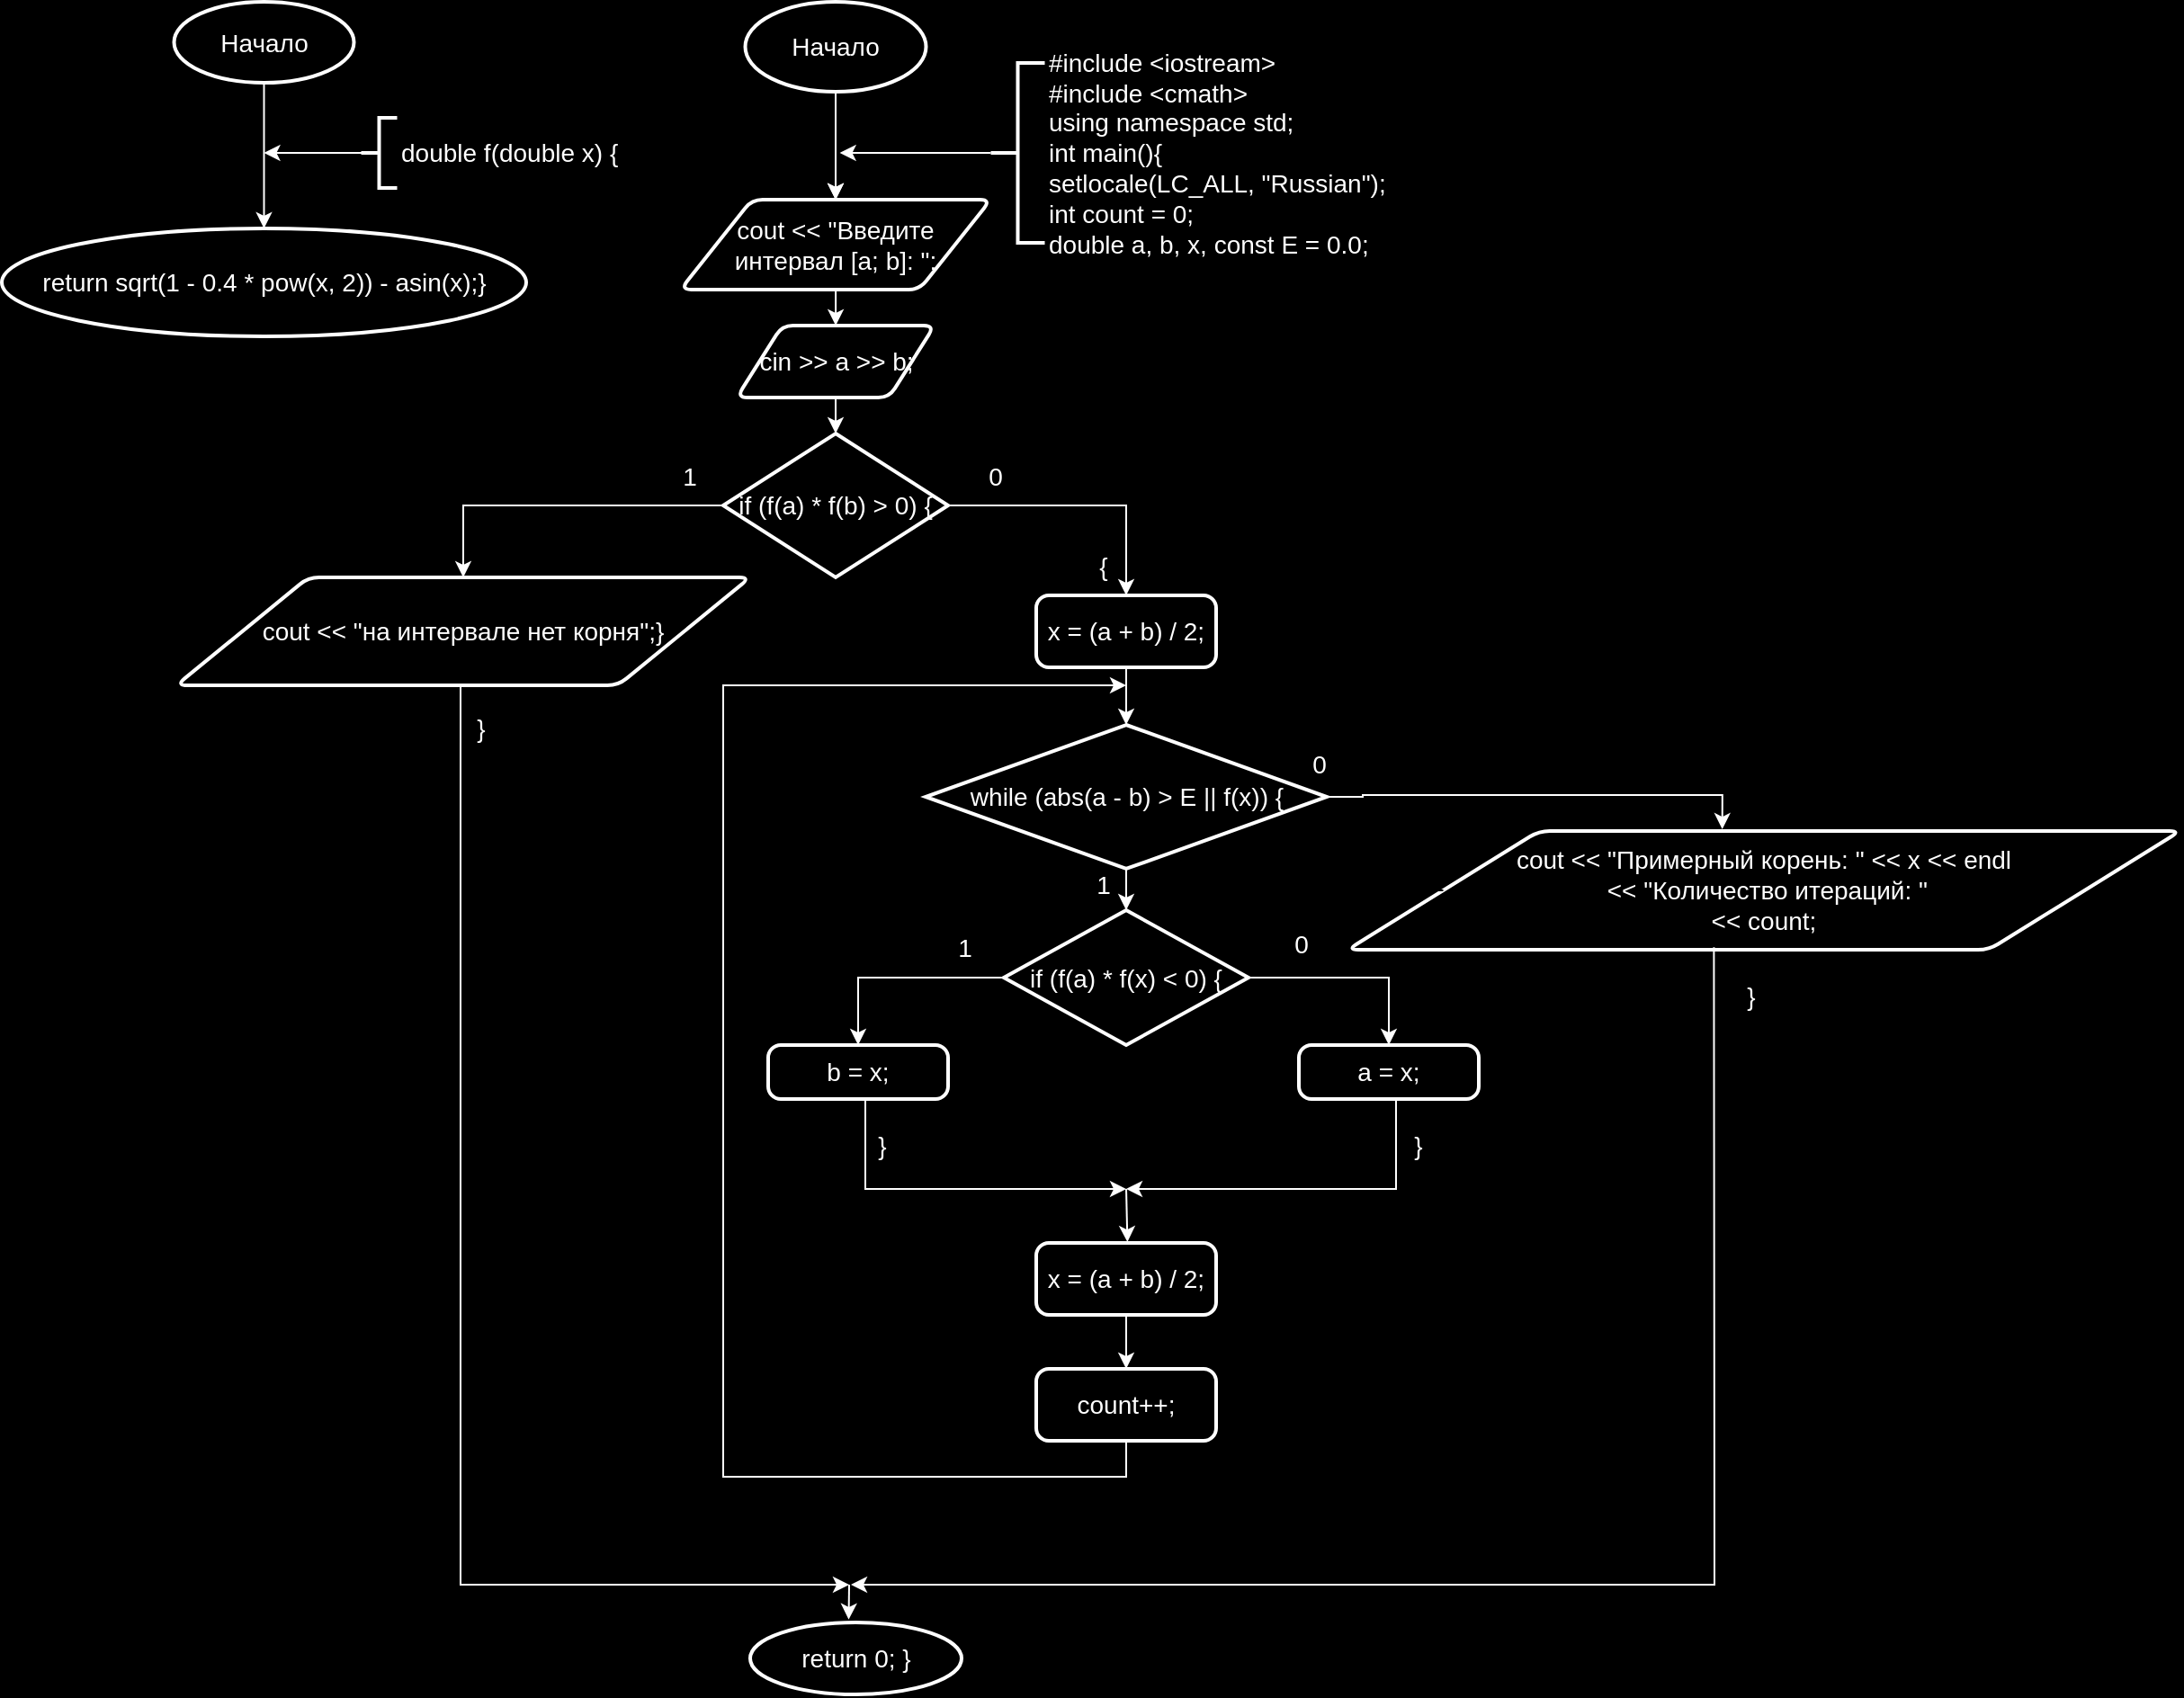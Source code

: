<mxfile version="22.1.11" type="device">
  <diagram id="C5RBs43oDa-KdzZeNtuy" name="Page-1">
    <mxGraphModel dx="2150" dy="1375" grid="0" gridSize="10" guides="1" tooltips="1" connect="0" arrows="1" fold="1" page="0" pageScale="1" pageWidth="827" pageHeight="1169" background="#000000" math="0" shadow="0">
      <root>
        <mxCell id="WIyWlLk6GJQsqaUBKTNV-0" />
        <mxCell id="WIyWlLk6GJQsqaUBKTNV-1" parent="WIyWlLk6GJQsqaUBKTNV-0" />
        <mxCell id="m8PV7o1JYBjTlv_0orPn-4" style="edgeStyle=orthogonalEdgeStyle;rounded=0;orthogonalLoop=1;jettySize=auto;html=1;strokeColor=#FFFFFF;fontColor=#FFFFFF;fontSize=14;fontStyle=0" parent="WIyWlLk6GJQsqaUBKTNV-1" source="m8PV7o1JYBjTlv_0orPn-0" target="m8PV7o1JYBjTlv_0orPn-1" edge="1">
          <mxGeometry relative="1" as="geometry" />
        </mxCell>
        <mxCell id="m8PV7o1JYBjTlv_0orPn-5" style="edgeStyle=orthogonalEdgeStyle;rounded=0;orthogonalLoop=1;jettySize=auto;html=1;strokeColor=#FFFFFF;fontColor=#FFFFFF;fontSize=14;fontStyle=0" parent="WIyWlLk6GJQsqaUBKTNV-1" source="m8PV7o1JYBjTlv_0orPn-0" target="m8PV7o1JYBjTlv_0orPn-1" edge="1">
          <mxGeometry relative="1" as="geometry" />
        </mxCell>
        <mxCell id="m8PV7o1JYBjTlv_0orPn-6" style="edgeStyle=orthogonalEdgeStyle;rounded=0;orthogonalLoop=1;jettySize=auto;html=1;fontColor=#FFFFFF;verticalAlign=middle;strokeColor=#FFFFFF;fontSize=14;fontStyle=0" parent="WIyWlLk6GJQsqaUBKTNV-1" source="m8PV7o1JYBjTlv_0orPn-0" target="m8PV7o1JYBjTlv_0orPn-1" edge="1">
          <mxGeometry relative="1" as="geometry" />
        </mxCell>
        <mxCell id="m8PV7o1JYBjTlv_0orPn-0" value="Начало" style="strokeWidth=2;html=1;shape=mxgraph.flowchart.start_1;whiteSpace=wrap;gradientColor=none;strokeColor=#FFFFFF;fontColor=#FFFFFF;fillColor=none;fontSize=14;fontStyle=0" parent="WIyWlLk6GJQsqaUBKTNV-1" vertex="1">
          <mxGeometry x="202.25" y="-20" width="100.5" height="50" as="geometry" />
        </mxCell>
        <mxCell id="m8PV7o1JYBjTlv_0orPn-81" style="edgeStyle=orthogonalEdgeStyle;rounded=1;sketch=1;hachureGap=4;jiggle=2;curveFitting=1;orthogonalLoop=1;jettySize=auto;html=1;entryX=0.5;entryY=0;entryDx=0;entryDy=0;fontFamily=Architects Daughter;fontSource=https%3A%2F%2Ffonts.googleapis.com%2Fcss%3Ffamily%3DArchitects%2BDaughter;fontSize=14;fontStyle=0" parent="WIyWlLk6GJQsqaUBKTNV-1" source="m8PV7o1JYBjTlv_0orPn-1" target="m8PV7o1JYBjTlv_0orPn-2" edge="1">
          <mxGeometry relative="1" as="geometry" />
        </mxCell>
        <mxCell id="m8PV7o1JYBjTlv_0orPn-82" style="edgeStyle=orthogonalEdgeStyle;rounded=1;hachureGap=4;orthogonalLoop=1;jettySize=auto;html=1;entryX=0.5;entryY=0;entryDx=0;entryDy=0;fontFamily=Architects Daughter;fontSource=https%3A%2F%2Ffonts.googleapis.com%2Fcss%3Ffamily%3DArchitects%2BDaughter;fontSize=14;strokeColor=#FFFFFF;fontStyle=0" parent="WIyWlLk6GJQsqaUBKTNV-1" source="m8PV7o1JYBjTlv_0orPn-1" target="m8PV7o1JYBjTlv_0orPn-2" edge="1">
          <mxGeometry relative="1" as="geometry" />
        </mxCell>
        <mxCell id="m8PV7o1JYBjTlv_0orPn-1" value="cout &amp;lt;&amp;lt; &quot;Введите интервал [a; b]: &quot;;" style="shape=parallelogram;html=1;strokeWidth=2;perimeter=parallelogramPerimeter;whiteSpace=wrap;rounded=1;arcSize=12;size=0.23;strokeColor=#FFFFFF;fontColor=#FFFFFF;fillColor=none;fontSize=14;fontStyle=0" parent="WIyWlLk6GJQsqaUBKTNV-1" vertex="1">
          <mxGeometry x="166.25" y="90" width="172.5" height="50" as="geometry" />
        </mxCell>
        <mxCell id="m8PV7o1JYBjTlv_0orPn-8" value="" style="edgeStyle=orthogonalEdgeStyle;rounded=0;orthogonalLoop=1;jettySize=auto;html=1;strokeColor=#FFFFFF;fontColor=#FFFFFF;fontSize=14;fontStyle=0" parent="WIyWlLk6GJQsqaUBKTNV-1" source="m8PV7o1JYBjTlv_0orPn-2" target="m8PV7o1JYBjTlv_0orPn-7" edge="1">
          <mxGeometry relative="1" as="geometry" />
        </mxCell>
        <mxCell id="m8PV7o1JYBjTlv_0orPn-2" value="cin &amp;gt;&amp;gt; a &amp;gt;&amp;gt; b;" style="shape=parallelogram;html=1;strokeWidth=2;perimeter=parallelogramPerimeter;whiteSpace=wrap;rounded=1;arcSize=12;size=0.23;strokeColor=#FFFFFF;fontColor=#FFFFFF;fillColor=none;fontSize=14;fontStyle=0" parent="WIyWlLk6GJQsqaUBKTNV-1" vertex="1">
          <mxGeometry x="197.5" y="160" width="110" height="40" as="geometry" />
        </mxCell>
        <mxCell id="m8PV7o1JYBjTlv_0orPn-10" style="edgeStyle=orthogonalEdgeStyle;rounded=0;orthogonalLoop=1;jettySize=auto;html=1;entryX=0.5;entryY=0;entryDx=0;entryDy=0;strokeColor=#FFFFFF;fontColor=#FFFFFF;fontSize=14;fontStyle=0" parent="WIyWlLk6GJQsqaUBKTNV-1" source="m8PV7o1JYBjTlv_0orPn-7" target="m8PV7o1JYBjTlv_0orPn-9" edge="1">
          <mxGeometry relative="1" as="geometry">
            <mxPoint x="-60" y="310" as="targetPoint" />
            <Array as="points">
              <mxPoint x="46" y="260" />
            </Array>
          </mxGeometry>
        </mxCell>
        <mxCell id="m8PV7o1JYBjTlv_0orPn-15" style="edgeStyle=orthogonalEdgeStyle;rounded=0;orthogonalLoop=1;jettySize=auto;html=1;exitX=1;exitY=0.5;exitDx=0;exitDy=0;exitPerimeter=0;entryX=0.5;entryY=0;entryDx=0;entryDy=0;strokeColor=#FFFFFF;fontColor=#FFFFFF;fontSize=14;fontStyle=0" parent="WIyWlLk6GJQsqaUBKTNV-1" source="m8PV7o1JYBjTlv_0orPn-7" target="m8PV7o1JYBjTlv_0orPn-14" edge="1">
          <mxGeometry relative="1" as="geometry" />
        </mxCell>
        <mxCell id="m8PV7o1JYBjTlv_0orPn-7" value="if (f(a) * f(b) &amp;gt; 0) {" style="strokeWidth=2;html=1;shape=mxgraph.flowchart.decision;whiteSpace=wrap;strokeColor=#FFFFFF;fontColor=#FFFFFF;fillColor=none;fontSize=14;fontStyle=0" parent="WIyWlLk6GJQsqaUBKTNV-1" vertex="1">
          <mxGeometry x="190" y="220" width="125" height="80" as="geometry" />
        </mxCell>
        <mxCell id="m8PV7o1JYBjTlv_0orPn-63" style="edgeStyle=orthogonalEdgeStyle;rounded=0;orthogonalLoop=1;jettySize=auto;html=1;strokeColor=#FFFFFF;fontColor=#FFFFFF;fontSize=14;fontStyle=0" parent="WIyWlLk6GJQsqaUBKTNV-1" edge="1">
          <mxGeometry relative="1" as="geometry">
            <mxPoint x="260" y="860" as="targetPoint" />
            <mxPoint x="44.003" y="360" as="sourcePoint" />
            <Array as="points">
              <mxPoint x="43.96" y="860" />
            </Array>
          </mxGeometry>
        </mxCell>
        <mxCell id="m8PV7o1JYBjTlv_0orPn-9" value="cout &amp;lt;&amp;lt; &quot;на интервале нет корня&quot;;}" style="shape=parallelogram;html=1;strokeWidth=2;perimeter=parallelogramPerimeter;whiteSpace=wrap;rounded=1;arcSize=12;size=0.23;strokeColor=#FFFFFF;fontColor=#FFFFFF;fillColor=none;fontSize=14;fontStyle=0" parent="WIyWlLk6GJQsqaUBKTNV-1" vertex="1">
          <mxGeometry x="-114" y="300" width="319" height="60" as="geometry" />
        </mxCell>
        <mxCell id="m8PV7o1JYBjTlv_0orPn-13" value="1" style="text;html=1;align=center;verticalAlign=middle;resizable=0;points=[];autosize=1;strokeColor=none;fillColor=none;fontColor=#FFFFFF;fontSize=14;fontStyle=0" parent="WIyWlLk6GJQsqaUBKTNV-1" vertex="1">
          <mxGeometry x="158" y="229" width="26" height="29" as="geometry" />
        </mxCell>
        <mxCell id="m8PV7o1JYBjTlv_0orPn-19" value="" style="edgeStyle=orthogonalEdgeStyle;rounded=0;orthogonalLoop=1;jettySize=auto;html=1;strokeColor=#FFFFFF;fontColor=#FFFFFF;fontSize=14;fontStyle=0" parent="WIyWlLk6GJQsqaUBKTNV-1" source="m8PV7o1JYBjTlv_0orPn-14" target="m8PV7o1JYBjTlv_0orPn-18" edge="1">
          <mxGeometry relative="1" as="geometry" />
        </mxCell>
        <mxCell id="m8PV7o1JYBjTlv_0orPn-14" value="x = (a + b) / 2;" style="rounded=1;whiteSpace=wrap;html=1;absoluteArcSize=1;arcSize=14;strokeWidth=2;strokeColor=#FFFFFF;fontColor=#FFFFFF;fillColor=none;fontSize=14;fontStyle=0" parent="WIyWlLk6GJQsqaUBKTNV-1" vertex="1">
          <mxGeometry x="364" y="310" width="100" height="40" as="geometry" />
        </mxCell>
        <mxCell id="m8PV7o1JYBjTlv_0orPn-16" value="0" style="text;html=1;align=center;verticalAlign=middle;resizable=0;points=[];autosize=1;strokeColor=none;fillColor=none;fontColor=#FFFFFF;fontSize=14;fontStyle=0" parent="WIyWlLk6GJQsqaUBKTNV-1" vertex="1">
          <mxGeometry x="328" y="229" width="26" height="29" as="geometry" />
        </mxCell>
        <mxCell id="m8PV7o1JYBjTlv_0orPn-17" value="{" style="text;html=1;align=center;verticalAlign=middle;resizable=0;points=[];autosize=1;strokeColor=none;fillColor=none;fontColor=#FFFFFF;fontSize=14;fontStyle=0" parent="WIyWlLk6GJQsqaUBKTNV-1" vertex="1">
          <mxGeometry x="389" y="279" width="23" height="29" as="geometry" />
        </mxCell>
        <mxCell id="m8PV7o1JYBjTlv_0orPn-21" value="" style="edgeStyle=orthogonalEdgeStyle;rounded=0;orthogonalLoop=1;jettySize=auto;html=1;strokeColor=#FFFFFF;fontColor=#FFFFFF;fontSize=14;fontStyle=0" parent="WIyWlLk6GJQsqaUBKTNV-1" source="m8PV7o1JYBjTlv_0orPn-18" target="m8PV7o1JYBjTlv_0orPn-20" edge="1">
          <mxGeometry relative="1" as="geometry" />
        </mxCell>
        <mxCell id="m8PV7o1JYBjTlv_0orPn-83" style="edgeStyle=orthogonalEdgeStyle;rounded=0;hachureGap=4;orthogonalLoop=1;jettySize=auto;html=1;fontFamily=Architects Daughter;fontSource=https%3A%2F%2Ffonts.googleapis.com%2Fcss%3Ffamily%3DArchitects%2BDaughter;fontSize=16;entryX=0.45;entryY=-0.015;entryDx=0;entryDy=0;entryPerimeter=0;fontColor=#FFFFFF;strokeColor=#FFFFFF;" parent="WIyWlLk6GJQsqaUBKTNV-1" source="m8PV7o1JYBjTlv_0orPn-18" target="m8PV7o1JYBjTlv_0orPn-59" edge="1">
          <mxGeometry relative="1" as="geometry">
            <mxPoint x="733" y="421" as="targetPoint" />
          </mxGeometry>
        </mxCell>
        <mxCell id="m8PV7o1JYBjTlv_0orPn-18" value="while (abs(a - b) &amp;gt; E || f(x)) {" style="strokeWidth=2;html=1;shape=mxgraph.flowchart.decision;whiteSpace=wrap;strokeColor=#FFFFFF;fontColor=#FFFFFF;fillColor=none;fontSize=14;fontStyle=0" parent="WIyWlLk6GJQsqaUBKTNV-1" vertex="1">
          <mxGeometry x="302.5" y="382" width="223" height="80" as="geometry" />
        </mxCell>
        <mxCell id="m8PV7o1JYBjTlv_0orPn-24" style="edgeStyle=orthogonalEdgeStyle;rounded=0;orthogonalLoop=1;jettySize=auto;html=1;exitX=0;exitY=0.5;exitDx=0;exitDy=0;exitPerimeter=0;entryX=0.5;entryY=0;entryDx=0;entryDy=0;strokeColor=#FFFFFF;fontColor=#FFFFFF;fontSize=14;fontStyle=0" parent="WIyWlLk6GJQsqaUBKTNV-1" source="m8PV7o1JYBjTlv_0orPn-20" target="m8PV7o1JYBjTlv_0orPn-23" edge="1">
          <mxGeometry relative="1" as="geometry" />
        </mxCell>
        <mxCell id="m8PV7o1JYBjTlv_0orPn-27" style="edgeStyle=orthogonalEdgeStyle;rounded=0;orthogonalLoop=1;jettySize=auto;html=1;exitX=1;exitY=0.5;exitDx=0;exitDy=0;exitPerimeter=0;entryX=0.5;entryY=0;entryDx=0;entryDy=0;strokeColor=#FFFFFF;fontColor=#FFFFFF;fontSize=14;fontStyle=0" parent="WIyWlLk6GJQsqaUBKTNV-1" source="m8PV7o1JYBjTlv_0orPn-20" target="m8PV7o1JYBjTlv_0orPn-26" edge="1">
          <mxGeometry relative="1" as="geometry" />
        </mxCell>
        <mxCell id="m8PV7o1JYBjTlv_0orPn-20" value="if (f(a) * f(x) &amp;lt; 0) {" style="strokeWidth=2;html=1;shape=mxgraph.flowchart.decision;whiteSpace=wrap;strokeColor=#FFFFFF;fontColor=#FFFFFF;fillColor=none;fontSize=14;fontStyle=0" parent="WIyWlLk6GJQsqaUBKTNV-1" vertex="1">
          <mxGeometry x="346" y="485" width="136" height="75" as="geometry" />
        </mxCell>
        <mxCell id="m8PV7o1JYBjTlv_0orPn-22" value="1" style="text;html=1;align=center;verticalAlign=middle;resizable=0;points=[];autosize=1;strokeColor=none;fillColor=none;fontColor=#FFFFFF;fontSize=14;fontStyle=0" parent="WIyWlLk6GJQsqaUBKTNV-1" vertex="1">
          <mxGeometry x="388" y="456" width="26" height="29" as="geometry" />
        </mxCell>
        <mxCell id="m8PV7o1JYBjTlv_0orPn-42" style="edgeStyle=orthogonalEdgeStyle;rounded=0;orthogonalLoop=1;jettySize=auto;html=1;strokeColor=#FFFFFF;fontColor=#FFFFFF;fontSize=14;fontStyle=0" parent="WIyWlLk6GJQsqaUBKTNV-1" edge="1">
          <mxGeometry relative="1" as="geometry">
            <mxPoint x="414" y="640" as="targetPoint" />
            <mxPoint x="269" y="590" as="sourcePoint" />
            <Array as="points">
              <mxPoint x="269" y="640" />
            </Array>
          </mxGeometry>
        </mxCell>
        <mxCell id="m8PV7o1JYBjTlv_0orPn-23" value="b = x;" style="rounded=1;whiteSpace=wrap;html=1;absoluteArcSize=1;arcSize=14;strokeWidth=2;strokeColor=#FFFFFF;fontColor=#FFFFFF;fillColor=none;fontSize=14;fontStyle=0" parent="WIyWlLk6GJQsqaUBKTNV-1" vertex="1">
          <mxGeometry x="215" y="560" width="100" height="30" as="geometry" />
        </mxCell>
        <mxCell id="m8PV7o1JYBjTlv_0orPn-25" value="1" style="text;html=1;align=center;verticalAlign=middle;resizable=0;points=[];autosize=1;strokeColor=none;fillColor=none;fontColor=#FFFFFF;fontSize=14;fontStyle=0" parent="WIyWlLk6GJQsqaUBKTNV-1" vertex="1">
          <mxGeometry x="310.5" y="491" width="26" height="29" as="geometry" />
        </mxCell>
        <mxCell id="m8PV7o1JYBjTlv_0orPn-43" style="edgeStyle=orthogonalEdgeStyle;rounded=0;orthogonalLoop=1;jettySize=auto;html=1;strokeColor=#FFFFFF;fontColor=#FFFFFF;fontSize=14;fontStyle=0" parent="WIyWlLk6GJQsqaUBKTNV-1" edge="1">
          <mxGeometry relative="1" as="geometry">
            <mxPoint x="414" y="640" as="targetPoint" />
            <mxPoint x="564" y="590" as="sourcePoint" />
            <Array as="points">
              <mxPoint x="564" y="640" />
            </Array>
          </mxGeometry>
        </mxCell>
        <mxCell id="m8PV7o1JYBjTlv_0orPn-26" value="a = x;" style="rounded=1;whiteSpace=wrap;html=1;absoluteArcSize=1;arcSize=14;strokeWidth=2;strokeColor=#FFFFFF;fontColor=#FFFFFF;fillColor=none;fontSize=14;fontStyle=0" parent="WIyWlLk6GJQsqaUBKTNV-1" vertex="1">
          <mxGeometry x="510" y="560" width="100" height="30" as="geometry" />
        </mxCell>
        <mxCell id="m8PV7o1JYBjTlv_0orPn-28" value="0" style="text;html=1;align=center;verticalAlign=middle;resizable=0;points=[];autosize=1;strokeColor=none;fillColor=none;fontColor=#FFFFFF;fontSize=14;fontStyle=0" parent="WIyWlLk6GJQsqaUBKTNV-1" vertex="1">
          <mxGeometry x="498" y="489" width="26" height="29" as="geometry" />
        </mxCell>
        <mxCell id="m8PV7o1JYBjTlv_0orPn-47" style="edgeStyle=orthogonalEdgeStyle;rounded=0;orthogonalLoop=1;jettySize=auto;html=1;strokeColor=#FFFFFF;fontColor=#FFFFFF;fontSize=14;fontStyle=0" parent="WIyWlLk6GJQsqaUBKTNV-1" source="m8PV7o1JYBjTlv_0orPn-44" target="m8PV7o1JYBjTlv_0orPn-45" edge="1">
          <mxGeometry relative="1" as="geometry" />
        </mxCell>
        <mxCell id="m8PV7o1JYBjTlv_0orPn-44" value="x = (a + b) / 2;" style="rounded=1;whiteSpace=wrap;html=1;absoluteArcSize=1;arcSize=14;strokeWidth=2;strokeColor=#FFFFFF;fontColor=#FFFFFF;fillColor=none;fontSize=14;fontStyle=0" parent="WIyWlLk6GJQsqaUBKTNV-1" vertex="1">
          <mxGeometry x="364" y="670" width="100" height="40" as="geometry" />
        </mxCell>
        <mxCell id="m8PV7o1JYBjTlv_0orPn-56" style="edgeStyle=orthogonalEdgeStyle;rounded=0;orthogonalLoop=1;jettySize=auto;html=1;exitX=0.5;exitY=1;exitDx=0;exitDy=0;strokeColor=#FFFFFF;fontColor=#FFFFFF;fontSize=14;fontStyle=0" parent="WIyWlLk6GJQsqaUBKTNV-1" source="m8PV7o1JYBjTlv_0orPn-45" edge="1">
          <mxGeometry relative="1" as="geometry">
            <mxPoint x="414" y="360" as="targetPoint" />
            <Array as="points">
              <mxPoint x="414" y="800" />
              <mxPoint x="190" y="800" />
              <mxPoint x="190" y="360" />
            </Array>
          </mxGeometry>
        </mxCell>
        <mxCell id="m8PV7o1JYBjTlv_0orPn-45" value="count++;" style="rounded=1;whiteSpace=wrap;html=1;absoluteArcSize=1;arcSize=14;strokeWidth=2;strokeColor=#FFFFFF;fontColor=#FFFFFF;fillColor=none;fontSize=14;fontStyle=0" parent="WIyWlLk6GJQsqaUBKTNV-1" vertex="1">
          <mxGeometry x="364" y="740" width="100" height="40" as="geometry" />
        </mxCell>
        <mxCell id="m8PV7o1JYBjTlv_0orPn-51" style="edgeStyle=orthogonalEdgeStyle;rounded=0;orthogonalLoop=1;jettySize=auto;html=1;entryX=0.507;entryY=-0.011;entryDx=0;entryDy=0;entryPerimeter=0;strokeColor=#FFFFFF;fontColor=#FFFFFF;fontSize=14;fontStyle=0" parent="WIyWlLk6GJQsqaUBKTNV-1" target="m8PV7o1JYBjTlv_0orPn-44" edge="1">
          <mxGeometry relative="1" as="geometry">
            <mxPoint x="414.011" y="640" as="sourcePoint" />
          </mxGeometry>
        </mxCell>
        <mxCell id="m8PV7o1JYBjTlv_0orPn-52" value="}" style="text;html=1;align=center;verticalAlign=middle;resizable=0;points=[];autosize=1;strokeColor=none;fillColor=none;fontColor=#FFFFFF;fontSize=14;fontStyle=0" parent="WIyWlLk6GJQsqaUBKTNV-1" vertex="1">
          <mxGeometry x="266.5" y="601" width="23" height="29" as="geometry" />
        </mxCell>
        <mxCell id="m8PV7o1JYBjTlv_0orPn-53" value="}" style="text;html=1;align=center;verticalAlign=middle;resizable=0;points=[];autosize=1;strokeColor=none;fillColor=none;fontColor=#FFFFFF;fontSize=14;fontStyle=0" parent="WIyWlLk6GJQsqaUBKTNV-1" vertex="1">
          <mxGeometry x="564" y="601" width="23" height="29" as="geometry" />
        </mxCell>
        <mxCell id="m8PV7o1JYBjTlv_0orPn-64" style="edgeStyle=orthogonalEdgeStyle;rounded=0;orthogonalLoop=1;jettySize=auto;html=1;strokeColor=#FFFFFF;fontColor=#FFFFFF;fontSize=14;fontStyle=0;exitX=0.44;exitY=0.98;exitDx=0;exitDy=0;exitPerimeter=0;" parent="WIyWlLk6GJQsqaUBKTNV-1" source="m8PV7o1JYBjTlv_0orPn-59" edge="1">
          <mxGeometry relative="1" as="geometry">
            <mxPoint x="261" y="860" as="targetPoint" />
            <Array as="points">
              <mxPoint x="741" y="509" />
              <mxPoint x="741" y="860" />
            </Array>
            <mxPoint x="706" y="507" as="sourcePoint" />
          </mxGeometry>
        </mxCell>
        <mxCell id="m8PV7o1JYBjTlv_0orPn-59" value="cout &amp;lt;&amp;lt; &quot;Примерный корень: &quot; &amp;lt;&amp;lt; x &amp;lt;&amp;lt; endl&lt;br&gt;&amp;nbsp;&amp;lt;&amp;lt; &quot;Количество итераций: &quot; &lt;br style=&quot;font-size: 14px;&quot;&gt;&amp;lt;&amp;lt; count;" style="shape=parallelogram;html=1;strokeWidth=2;perimeter=parallelogramPerimeter;whiteSpace=wrap;rounded=1;arcSize=12;size=0.23;strokeColor=#FFFFFF;fontColor=#FFFFFF;fillColor=none;fontSize=14;fontStyle=0" parent="WIyWlLk6GJQsqaUBKTNV-1" vertex="1">
          <mxGeometry x="537" y="441" width="463" height="66" as="geometry" />
        </mxCell>
        <mxCell id="m8PV7o1JYBjTlv_0orPn-61" value="0" style="text;html=1;align=center;verticalAlign=middle;resizable=0;points=[];autosize=1;strokeColor=none;fillColor=none;fontColor=#FFFFFF;fontSize=14;fontStyle=0" parent="WIyWlLk6GJQsqaUBKTNV-1" vertex="1">
          <mxGeometry x="508" y="389" width="26" height="29" as="geometry" />
        </mxCell>
        <mxCell id="m8PV7o1JYBjTlv_0orPn-62" value="return 0; }" style="strokeWidth=2;html=1;shape=mxgraph.flowchart.start_1;whiteSpace=wrap;strokeColor=#FFFFFF;fontColor=#FFFFFF;fillColor=none;fontSize=14;fontStyle=0" parent="WIyWlLk6GJQsqaUBKTNV-1" vertex="1">
          <mxGeometry x="205" y="881" width="117.5" height="40" as="geometry" />
        </mxCell>
        <mxCell id="m8PV7o1JYBjTlv_0orPn-65" value="}" style="text;html=1;align=center;verticalAlign=middle;resizable=0;points=[];autosize=1;strokeColor=none;fillColor=none;fontColor=#FFFFFF;fontSize=14;fontStyle=0" parent="WIyWlLk6GJQsqaUBKTNV-1" vertex="1">
          <mxGeometry x="43" y="369" width="23" height="29" as="geometry" />
        </mxCell>
        <mxCell id="m8PV7o1JYBjTlv_0orPn-66" value="}" style="text;html=1;align=center;verticalAlign=middle;resizable=0;points=[];autosize=1;strokeColor=none;fillColor=none;fontColor=#FFFFFF;fontSize=14;fontStyle=0" parent="WIyWlLk6GJQsqaUBKTNV-1" vertex="1">
          <mxGeometry x="749" y="518" width="23" height="29" as="geometry" />
        </mxCell>
        <mxCell id="m8PV7o1JYBjTlv_0orPn-68" style="edgeStyle=orthogonalEdgeStyle;rounded=0;orthogonalLoop=1;jettySize=auto;html=1;exitX=0.5;exitY=1;exitDx=0;exitDy=0;exitPerimeter=0;strokeColor=#FFFFFF;fontColor=#FFFFFF;fontSize=14;fontStyle=0;entryX=0.466;entryY=-0.04;entryDx=0;entryDy=0;entryPerimeter=0;" parent="WIyWlLk6GJQsqaUBKTNV-1" target="m8PV7o1JYBjTlv_0orPn-62" edge="1">
          <mxGeometry relative="1" as="geometry">
            <mxPoint x="260" y="860" as="sourcePoint" />
            <mxPoint x="260" y="892" as="targetPoint" />
          </mxGeometry>
        </mxCell>
        <mxCell id="ElU35J9urpLWLUSWqnnz-5" style="edgeStyle=orthogonalEdgeStyle;rounded=0;orthogonalLoop=1;jettySize=auto;html=1;exitX=0;exitY=0.5;exitDx=0;exitDy=0;exitPerimeter=0;strokeColor=#FFFFFF;" edge="1" parent="WIyWlLk6GJQsqaUBKTNV-1" source="m8PV7o1JYBjTlv_0orPn-69">
          <mxGeometry relative="1" as="geometry">
            <mxPoint x="254.8" y="64" as="targetPoint" />
          </mxGeometry>
        </mxCell>
        <mxCell id="m8PV7o1JYBjTlv_0orPn-69" value="#include &amp;lt;iostream&amp;gt;&lt;br style=&quot;font-size: 14px;&quot;&gt;#include &amp;lt;cmath&amp;gt;&lt;br style=&quot;font-size: 14px;&quot;&gt;using namespace std;&lt;br style=&quot;font-size: 14px;&quot;&gt;int main(){&lt;br style=&quot;font-size: 14px;&quot;&gt;setlocale(LC_ALL, &quot;Russian&quot;);&lt;br style=&quot;font-size: 14px;&quot;&gt;int count = 0;&lt;br style=&quot;font-size: 14px;&quot;&gt;double a, b, x, const E = 0.0;" style="strokeWidth=2;html=1;shape=mxgraph.flowchart.annotation_2;align=left;labelPosition=right;pointerEvents=1;strokeColor=#FFFFFF;fontColor=#FFFFFF;fontSize=14;fontStyle=0" parent="WIyWlLk6GJQsqaUBKTNV-1" vertex="1">
          <mxGeometry x="338.75" y="14" width="30" height="100" as="geometry" />
        </mxCell>
        <mxCell id="m8PV7o1JYBjTlv_0orPn-75" value="Начало" style="strokeWidth=2;html=1;shape=mxgraph.flowchart.start_1;whiteSpace=wrap;strokeColor=#FFFFFF;fontColor=#FFFFFF;fillColor=none;fontSize=14;fontStyle=0" parent="WIyWlLk6GJQsqaUBKTNV-1" vertex="1">
          <mxGeometry x="-115.25" y="-20" width="100" height="45" as="geometry" />
        </mxCell>
        <mxCell id="m8PV7o1JYBjTlv_0orPn-77" value="return sqrt(1 - 0.4 * pow(x, 2)) - asin(x);}" style="strokeWidth=2;html=1;shape=mxgraph.flowchart.start_1;whiteSpace=wrap;strokeColor=#FFFFFF;fontColor=#FFFFFF;fillColor=none;fontSize=14;fontStyle=0" parent="WIyWlLk6GJQsqaUBKTNV-1" vertex="1">
          <mxGeometry x="-211" y="106" width="291.5" height="60" as="geometry" />
        </mxCell>
        <mxCell id="m8PV7o1JYBjTlv_0orPn-78" style="edgeStyle=orthogonalEdgeStyle;rounded=0;orthogonalLoop=1;jettySize=auto;html=1;entryX=0.5;entryY=0;entryDx=0;entryDy=0;entryPerimeter=0;strokeColor=#FFFFFF;fontColor=#FFFFFF;fontSize=14;fontStyle=0" parent="WIyWlLk6GJQsqaUBKTNV-1" source="m8PV7o1JYBjTlv_0orPn-75" target="m8PV7o1JYBjTlv_0orPn-77" edge="1">
          <mxGeometry relative="1" as="geometry" />
        </mxCell>
        <mxCell id="m8PV7o1JYBjTlv_0orPn-80" style="edgeStyle=orthogonalEdgeStyle;rounded=0;orthogonalLoop=1;jettySize=auto;html=1;strokeColor=#FFFFFF;fontColor=#FFFFFF;fontSize=14;fontStyle=0" parent="WIyWlLk6GJQsqaUBKTNV-1" edge="1">
          <mxGeometry relative="1" as="geometry">
            <mxPoint x="-65.25" y="64" as="targetPoint" />
            <mxPoint x="-10.25" y="64" as="sourcePoint" />
          </mxGeometry>
        </mxCell>
        <mxCell id="m8PV7o1JYBjTlv_0orPn-79" value="double f(double x) {" style="strokeWidth=2;html=1;shape=mxgraph.flowchart.annotation_2;align=left;labelPosition=right;pointerEvents=1;strokeColor=#FFFFFF;fontColor=#FFFFFF;fontSize=14;fontStyle=0" parent="WIyWlLk6GJQsqaUBKTNV-1" vertex="1">
          <mxGeometry x="-11.25" y="44.5" width="20" height="39" as="geometry" />
        </mxCell>
        <mxCell id="ElU35J9urpLWLUSWqnnz-11" style="edgeStyle=orthogonalEdgeStyle;rounded=0;orthogonalLoop=1;jettySize=auto;html=1;entryX=-0.143;entryY=-0.232;entryDx=0;entryDy=0;entryPerimeter=0;" edge="1" parent="WIyWlLk6GJQsqaUBKTNV-1" source="m8PV7o1JYBjTlv_0orPn-59" target="m8PV7o1JYBjTlv_0orPn-28">
          <mxGeometry relative="1" as="geometry" />
        </mxCell>
      </root>
    </mxGraphModel>
  </diagram>
</mxfile>
